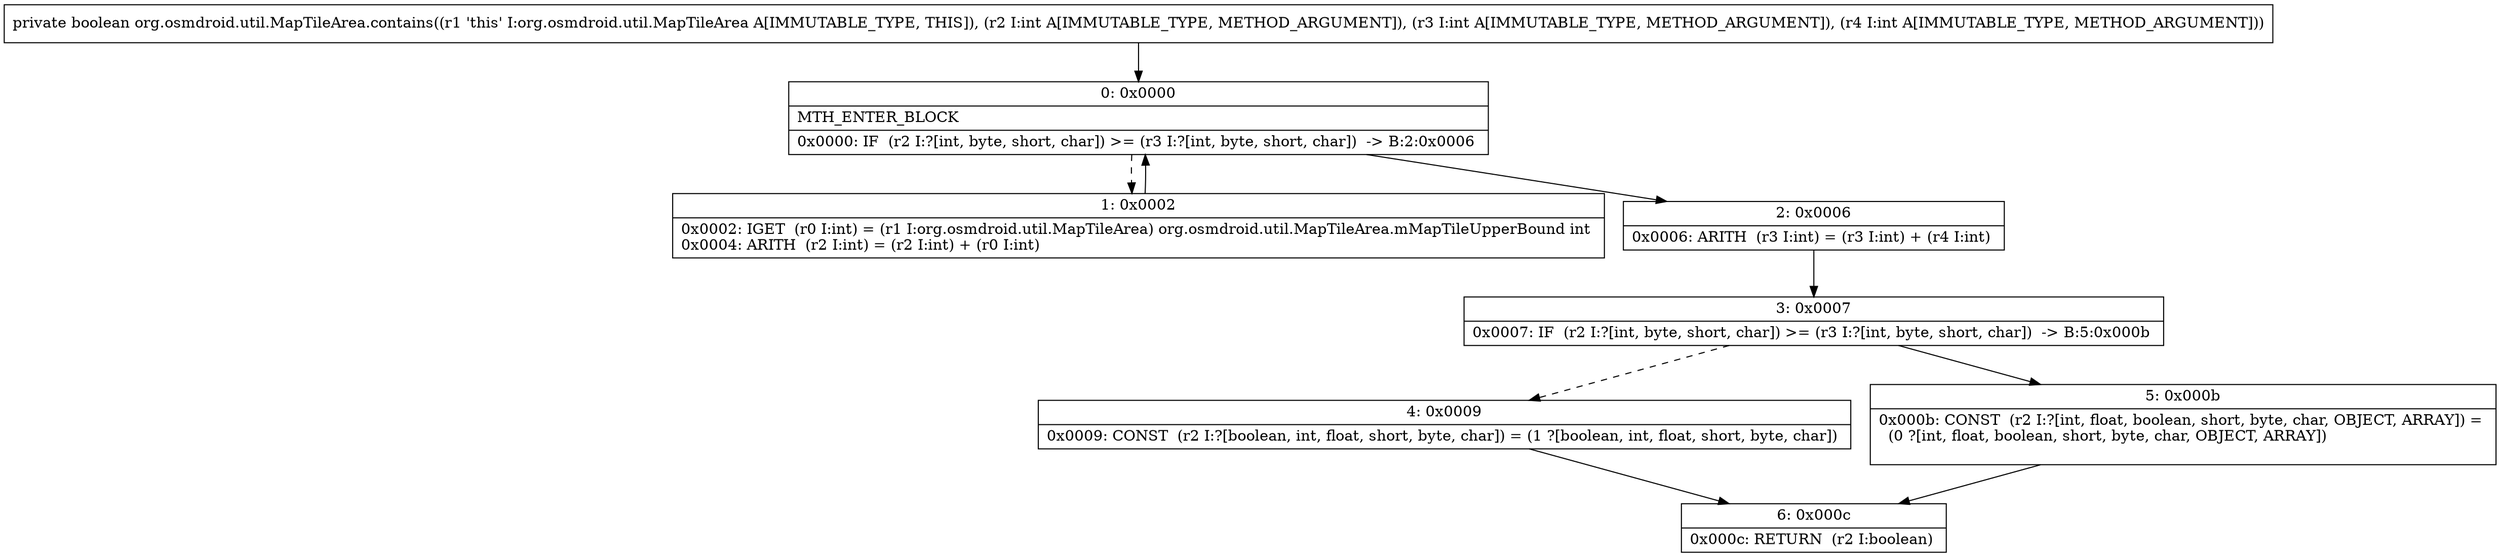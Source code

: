 digraph "CFG fororg.osmdroid.util.MapTileArea.contains(III)Z" {
Node_0 [shape=record,label="{0\:\ 0x0000|MTH_ENTER_BLOCK\l|0x0000: IF  (r2 I:?[int, byte, short, char]) \>= (r3 I:?[int, byte, short, char])  \-\> B:2:0x0006 \l}"];
Node_1 [shape=record,label="{1\:\ 0x0002|0x0002: IGET  (r0 I:int) = (r1 I:org.osmdroid.util.MapTileArea) org.osmdroid.util.MapTileArea.mMapTileUpperBound int \l0x0004: ARITH  (r2 I:int) = (r2 I:int) + (r0 I:int) \l}"];
Node_2 [shape=record,label="{2\:\ 0x0006|0x0006: ARITH  (r3 I:int) = (r3 I:int) + (r4 I:int) \l}"];
Node_3 [shape=record,label="{3\:\ 0x0007|0x0007: IF  (r2 I:?[int, byte, short, char]) \>= (r3 I:?[int, byte, short, char])  \-\> B:5:0x000b \l}"];
Node_4 [shape=record,label="{4\:\ 0x0009|0x0009: CONST  (r2 I:?[boolean, int, float, short, byte, char]) = (1 ?[boolean, int, float, short, byte, char]) \l}"];
Node_5 [shape=record,label="{5\:\ 0x000b|0x000b: CONST  (r2 I:?[int, float, boolean, short, byte, char, OBJECT, ARRAY]) = \l  (0 ?[int, float, boolean, short, byte, char, OBJECT, ARRAY])\l \l}"];
Node_6 [shape=record,label="{6\:\ 0x000c|0x000c: RETURN  (r2 I:boolean) \l}"];
MethodNode[shape=record,label="{private boolean org.osmdroid.util.MapTileArea.contains((r1 'this' I:org.osmdroid.util.MapTileArea A[IMMUTABLE_TYPE, THIS]), (r2 I:int A[IMMUTABLE_TYPE, METHOD_ARGUMENT]), (r3 I:int A[IMMUTABLE_TYPE, METHOD_ARGUMENT]), (r4 I:int A[IMMUTABLE_TYPE, METHOD_ARGUMENT])) }"];
MethodNode -> Node_0;
Node_0 -> Node_1[style=dashed];
Node_0 -> Node_2;
Node_1 -> Node_0;
Node_2 -> Node_3;
Node_3 -> Node_4[style=dashed];
Node_3 -> Node_5;
Node_4 -> Node_6;
Node_5 -> Node_6;
}

